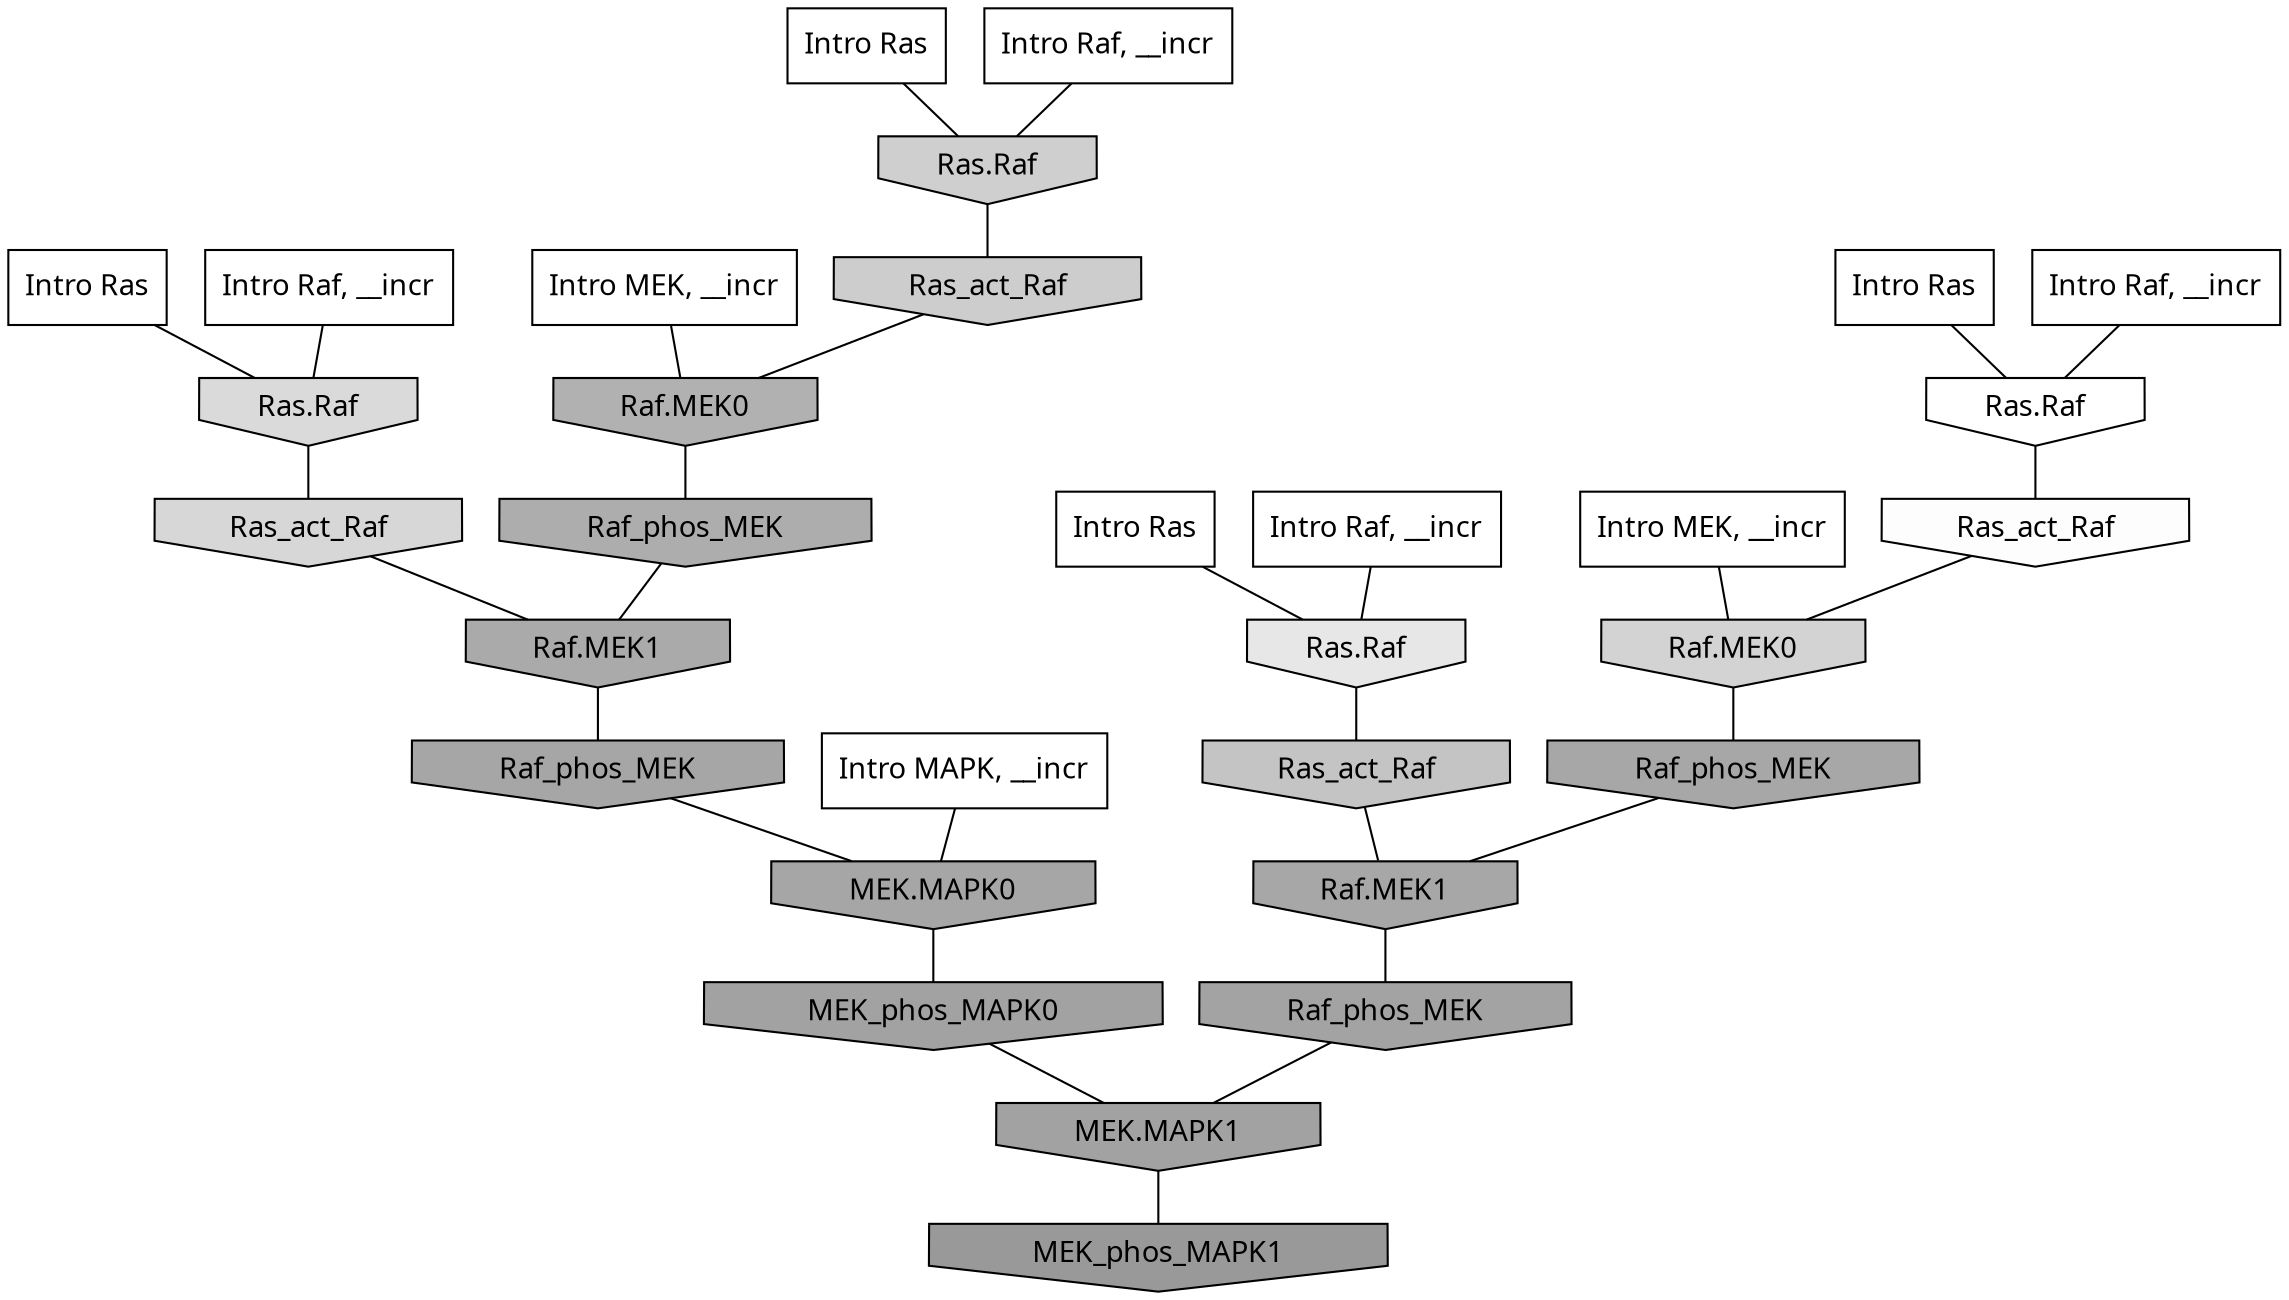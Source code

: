 digraph G{
  rankdir="TB";
  ranksep=0.30;
  node [fontname="CMU Serif"];
  edge [fontname="CMU Serif"];
  
  7 [label="Intro Ras", shape=rectangle, style=filled, fillcolor="0.000 0.000 1.000"]
  
  8 [label="Intro Ras", shape=rectangle, style=filled, fillcolor="0.000 0.000 1.000"]
  
  37 [label="Intro Ras", shape=rectangle, style=filled, fillcolor="0.000 0.000 1.000"]
  
  90 [label="Intro Ras", shape=rectangle, style=filled, fillcolor="0.000 0.000 1.000"]
  
  162 [label="Intro Raf, __incr", shape=rectangle, style=filled, fillcolor="0.000 0.000 1.000"]
  
  683 [label="Intro Raf, __incr", shape=rectangle, style=filled, fillcolor="0.000 0.000 1.000"]
  
  961 [label="Intro Raf, __incr", shape=rectangle, style=filled, fillcolor="0.000 0.000 1.000"]
  
  988 [label="Intro Raf, __incr", shape=rectangle, style=filled, fillcolor="0.000 0.000 1.000"]
  
  1136 [label="Intro MEK, __incr", shape=rectangle, style=filled, fillcolor="0.000 0.000 1.000"]
  
  1443 [label="Intro MEK, __incr", shape=rectangle, style=filled, fillcolor="0.000 0.000 1.000"]
  
  2536 [label="Intro MAPK, __incr", shape=rectangle, style=filled, fillcolor="0.000 0.000 1.000"]
  
  3216 [label="Ras.Raf", shape=invhouse, style=filled, fillcolor="0.000 0.000 1.000"]
  
  3380 [label="Ras_act_Raf", shape=invhouse, style=filled, fillcolor="0.000 0.000 0.989"]
  
  4410 [label="Ras.Raf", shape=invhouse, style=filled, fillcolor="0.000 0.000 0.906"]
  
  5376 [label="Ras.Raf", shape=invhouse, style=filled, fillcolor="0.000 0.000 0.854"]
  
  5567 [label="Ras_act_Raf", shape=invhouse, style=filled, fillcolor="0.000 0.000 0.841"]
  
  5925 [label="Raf.MEK0", shape=invhouse, style=filled, fillcolor="0.000 0.000 0.825"]
  
  6257 [label="Ras.Raf", shape=invhouse, style=filled, fillcolor="0.000 0.000 0.810"]
  
  6459 [label="Ras_act_Raf", shape=invhouse, style=filled, fillcolor="0.000 0.000 0.802"]
  
  7564 [label="Ras_act_Raf", shape=invhouse, style=filled, fillcolor="0.000 0.000 0.768"]
  
  10648 [label="Raf.MEK0", shape=invhouse, style=filled, fillcolor="0.000 0.000 0.693"]
  
  11627 [label="Raf_phos_MEK", shape=invhouse, style=filled, fillcolor="0.000 0.000 0.677"]
  
  12312 [label="Raf.MEK1", shape=invhouse, style=filled, fillcolor="0.000 0.000 0.666"]
  
  12957 [label="Raf_phos_MEK", shape=invhouse, style=filled, fillcolor="0.000 0.000 0.656"]
  
  13110 [label="Raf.MEK1", shape=invhouse, style=filled, fillcolor="0.000 0.000 0.654"]
  
  13277 [label="Raf_phos_MEK", shape=invhouse, style=filled, fillcolor="0.000 0.000 0.651"]
  
  13281 [label="MEK.MAPK0", shape=invhouse, style=filled, fillcolor="0.000 0.000 0.651"]
  
  14251 [label="Raf_phos_MEK", shape=invhouse, style=filled, fillcolor="0.000 0.000 0.639"]
  
  14669 [label="MEK_phos_MAPK0", shape=invhouse, style=filled, fillcolor="0.000 0.000 0.634"]
  
  14766 [label="MEK.MAPK1", shape=invhouse, style=filled, fillcolor="0.000 0.000 0.633"]
  
  16594 [label="MEK_phos_MAPK1", shape=invhouse, style=filled, fillcolor="0.000 0.000 0.600"]
  
  
  14766 -> 16594 [dir=none, color="0.000 0.000 0.000"] 
  14669 -> 14766 [dir=none, color="0.000 0.000 0.000"] 
  14251 -> 14766 [dir=none, color="0.000 0.000 0.000"] 
  13281 -> 14669 [dir=none, color="0.000 0.000 0.000"] 
  13277 -> 13281 [dir=none, color="0.000 0.000 0.000"] 
  13110 -> 14251 [dir=none, color="0.000 0.000 0.000"] 
  12957 -> 13110 [dir=none, color="0.000 0.000 0.000"] 
  12312 -> 13277 [dir=none, color="0.000 0.000 0.000"] 
  11627 -> 12312 [dir=none, color="0.000 0.000 0.000"] 
  10648 -> 11627 [dir=none, color="0.000 0.000 0.000"] 
  7564 -> 13110 [dir=none, color="0.000 0.000 0.000"] 
  6459 -> 10648 [dir=none, color="0.000 0.000 0.000"] 
  6257 -> 6459 [dir=none, color="0.000 0.000 0.000"] 
  5925 -> 12957 [dir=none, color="0.000 0.000 0.000"] 
  5567 -> 12312 [dir=none, color="0.000 0.000 0.000"] 
  5376 -> 5567 [dir=none, color="0.000 0.000 0.000"] 
  4410 -> 7564 [dir=none, color="0.000 0.000 0.000"] 
  3380 -> 5925 [dir=none, color="0.000 0.000 0.000"] 
  3216 -> 3380 [dir=none, color="0.000 0.000 0.000"] 
  2536 -> 13281 [dir=none, color="0.000 0.000 0.000"] 
  1443 -> 10648 [dir=none, color="0.000 0.000 0.000"] 
  1136 -> 5925 [dir=none, color="0.000 0.000 0.000"] 
  988 -> 3216 [dir=none, color="0.000 0.000 0.000"] 
  961 -> 4410 [dir=none, color="0.000 0.000 0.000"] 
  683 -> 5376 [dir=none, color="0.000 0.000 0.000"] 
  162 -> 6257 [dir=none, color="0.000 0.000 0.000"] 
  90 -> 6257 [dir=none, color="0.000 0.000 0.000"] 
  37 -> 4410 [dir=none, color="0.000 0.000 0.000"] 
  8 -> 3216 [dir=none, color="0.000 0.000 0.000"] 
  7 -> 5376 [dir=none, color="0.000 0.000 0.000"] 
  
  }
